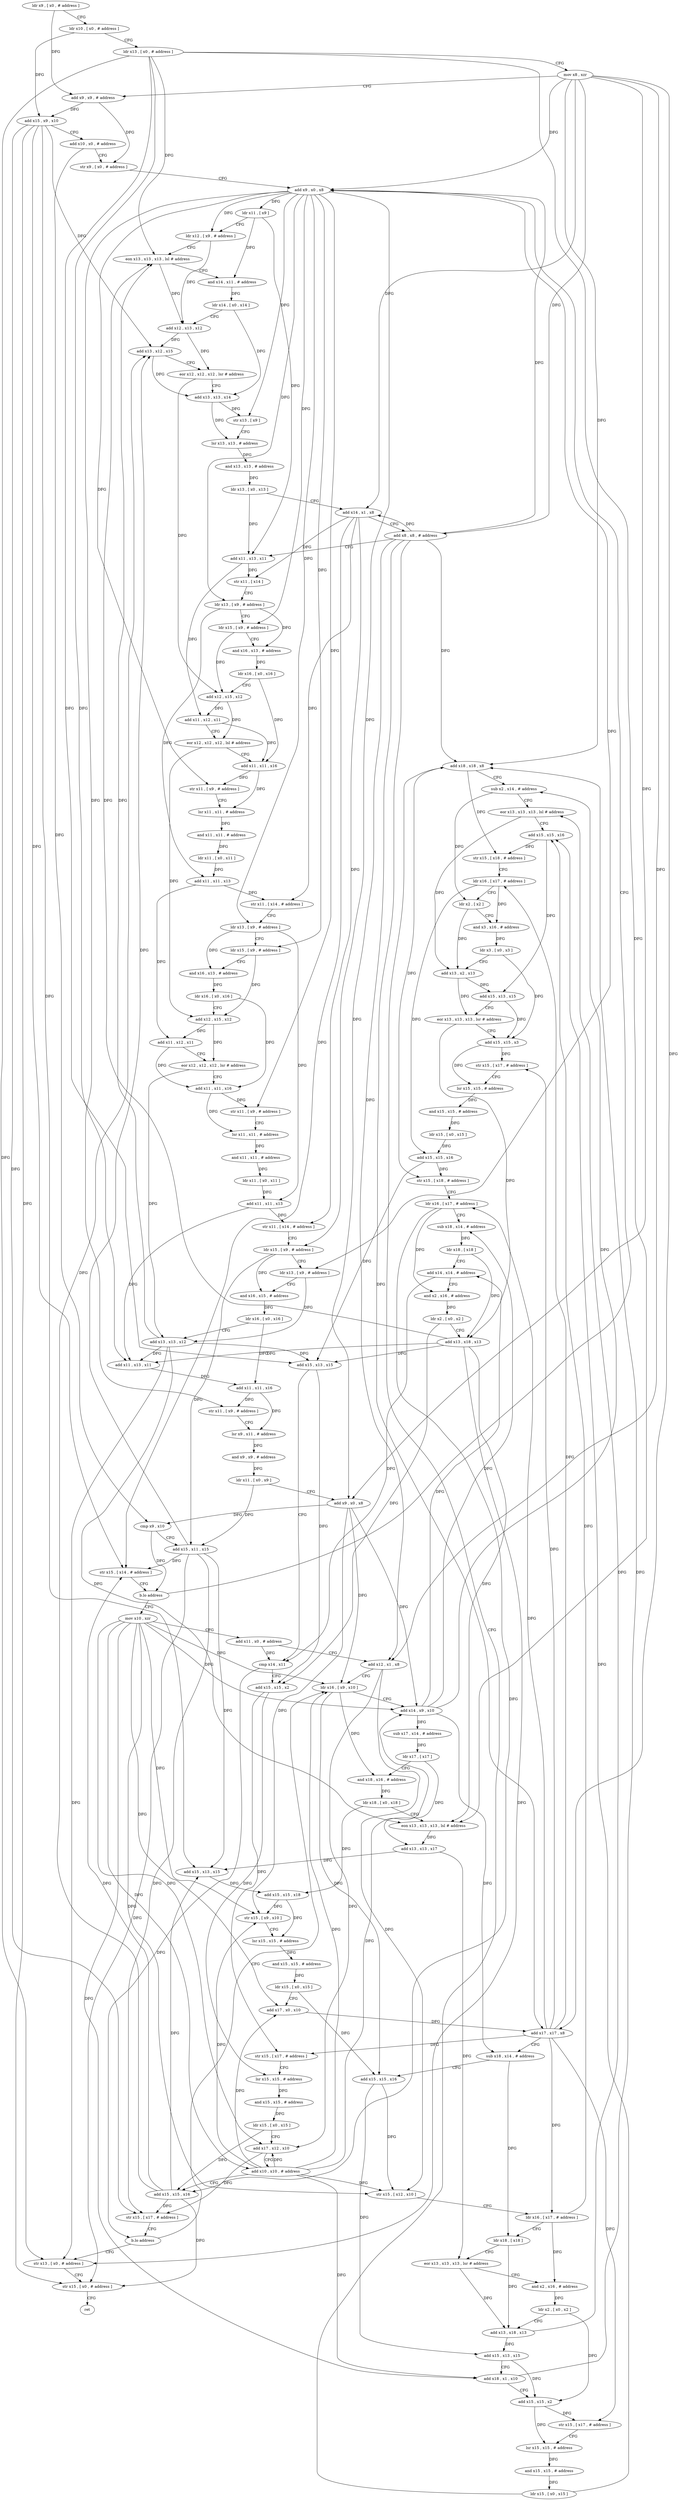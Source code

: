 digraph "func" {
"4225072" [label = "ldr x9 , [ x0 , # address ]" ]
"4225076" [label = "ldr x10 , [ x0 , # address ]" ]
"4225080" [label = "ldr x13 , [ x0 , # address ]" ]
"4225084" [label = "mov x8 , xzr" ]
"4225088" [label = "add x9 , x9 , # address" ]
"4225092" [label = "add x15 , x9 , x10" ]
"4225096" [label = "add x10 , x0 , # address" ]
"4225100" [label = "str x9 , [ x0 , # address ]" ]
"4225104" [label = "add x9 , x0 , x8" ]
"4225108" [label = "ldr x11 , [ x9 ]" ]
"4225112" [label = "ldr x12 , [ x9 , # address ]" ]
"4225116" [label = "eon x13 , x13 , x13 , lsl # address" ]
"4225120" [label = "and x14 , x11 , # address" ]
"4225124" [label = "ldr x14 , [ x0 , x14 ]" ]
"4225128" [label = "add x12 , x13 , x12" ]
"4225132" [label = "add x13 , x12 , x15" ]
"4225136" [label = "eor x12 , x12 , x12 , lsr # address" ]
"4225140" [label = "add x13 , x13 , x14" ]
"4225144" [label = "str x13 , [ x9 ]" ]
"4225148" [label = "lsr x13 , x13 , # address" ]
"4225152" [label = "and x13 , x13 , # address" ]
"4225156" [label = "ldr x13 , [ x0 , x13 ]" ]
"4225160" [label = "add x14 , x1 , x8" ]
"4225164" [label = "add x8 , x8 , # address" ]
"4225168" [label = "add x11 , x13 , x11" ]
"4225172" [label = "str x11 , [ x14 ]" ]
"4225176" [label = "ldr x13 , [ x9 , # address ]" ]
"4225180" [label = "ldr x15 , [ x9 , # address ]" ]
"4225184" [label = "and x16 , x13 , # address" ]
"4225188" [label = "ldr x16 , [ x0 , x16 ]" ]
"4225192" [label = "add x12 , x15 , x12" ]
"4225196" [label = "add x11 , x12 , x11" ]
"4225200" [label = "eor x12 , x12 , x12 , lsl # address" ]
"4225204" [label = "add x11 , x11 , x16" ]
"4225208" [label = "str x11 , [ x9 , # address ]" ]
"4225212" [label = "lsr x11 , x11 , # address" ]
"4225216" [label = "and x11 , x11 , # address" ]
"4225220" [label = "ldr x11 , [ x0 , x11 ]" ]
"4225224" [label = "add x11 , x11 , x13" ]
"4225228" [label = "str x11 , [ x14 , # address ]" ]
"4225232" [label = "ldr x13 , [ x9 , # address ]" ]
"4225236" [label = "ldr x15 , [ x9 , # address ]" ]
"4225240" [label = "and x16 , x13 , # address" ]
"4225244" [label = "ldr x16 , [ x0 , x16 ]" ]
"4225248" [label = "add x12 , x15 , x12" ]
"4225252" [label = "add x11 , x12 , x11" ]
"4225256" [label = "eor x12 , x12 , x12 , lsr # address" ]
"4225260" [label = "add x11 , x11 , x16" ]
"4225264" [label = "str x11 , [ x9 , # address ]" ]
"4225268" [label = "lsr x11 , x11 , # address" ]
"4225272" [label = "and x11 , x11 , # address" ]
"4225276" [label = "ldr x11 , [ x0 , x11 ]" ]
"4225280" [label = "add x11 , x11 , x13" ]
"4225284" [label = "str x11 , [ x14 , # address ]" ]
"4225288" [label = "ldr x15 , [ x9 , # address ]" ]
"4225292" [label = "ldr x13 , [ x9 , # address ]" ]
"4225296" [label = "and x16 , x15 , # address" ]
"4225300" [label = "ldr x16 , [ x0 , x16 ]" ]
"4225304" [label = "add x13 , x13 , x12" ]
"4225308" [label = "add x11 , x13 , x11" ]
"4225312" [label = "add x11 , x11 , x16" ]
"4225316" [label = "str x11 , [ x9 , # address ]" ]
"4225320" [label = "lsr x9 , x11 , # address" ]
"4225324" [label = "and x9 , x9 , # address" ]
"4225328" [label = "ldr x11 , [ x0 , x9 ]" ]
"4225332" [label = "add x9 , x0 , x8" ]
"4225336" [label = "cmp x9 , x10" ]
"4225340" [label = "add x15 , x11 , x15" ]
"4225344" [label = "str x15 , [ x14 , # address ]" ]
"4225348" [label = "b.lo address" ]
"4225352" [label = "mov x10 , xzr" ]
"4225356" [label = "add x11 , x0 , # address" ]
"4225360" [label = "add x12 , x1 , x8" ]
"4225364" [label = "ldr x16 , [ x9 , x10 ]" ]
"4225368" [label = "add x14 , x9 , x10" ]
"4225372" [label = "sub x17 , x14 , # address" ]
"4225376" [label = "ldr x17 , [ x17 ]" ]
"4225380" [label = "and x18 , x16 , # address" ]
"4225384" [label = "ldr x18 , [ x0 , x18 ]" ]
"4225388" [label = "eon x13 , x13 , x13 , lsl # address" ]
"4225392" [label = "add x13 , x13 , x17" ]
"4225396" [label = "add x15 , x13 , x15" ]
"4225400" [label = "add x15 , x15 , x18" ]
"4225404" [label = "str x15 , [ x9 , x10 ]" ]
"4225408" [label = "lsr x15 , x15 , # address" ]
"4225412" [label = "and x15 , x15 , # address" ]
"4225416" [label = "ldr x15 , [ x0 , x15 ]" ]
"4225420" [label = "add x17 , x0 , x10" ]
"4225424" [label = "add x17 , x17 , x8" ]
"4225428" [label = "sub x18 , x14 , # address" ]
"4225432" [label = "add x15 , x15 , x16" ]
"4225436" [label = "str x15 , [ x12 , x10 ]" ]
"4225440" [label = "ldr x16 , [ x17 , # address ]" ]
"4225444" [label = "ldr x18 , [ x18 ]" ]
"4225448" [label = "eor x13 , x13 , x13 , lsr # address" ]
"4225452" [label = "and x2 , x16 , # address" ]
"4225456" [label = "ldr x2 , [ x0 , x2 ]" ]
"4225460" [label = "add x13 , x18 , x13" ]
"4225464" [label = "add x15 , x13 , x15" ]
"4225468" [label = "add x18 , x1 , x10" ]
"4225472" [label = "add x15 , x15 , x2" ]
"4225476" [label = "str x15 , [ x17 , # address ]" ]
"4225480" [label = "lsr x15 , x15 , # address" ]
"4225484" [label = "and x15 , x15 , # address" ]
"4225488" [label = "ldr x15 , [ x0 , x15 ]" ]
"4225492" [label = "add x18 , x18 , x8" ]
"4225496" [label = "sub x2 , x14 , # address" ]
"4225500" [label = "eor x13 , x13 , x13 , lsl # address" ]
"4225504" [label = "add x15 , x15 , x16" ]
"4225508" [label = "str x15 , [ x18 , # address ]" ]
"4225512" [label = "ldr x16 , [ x17 , # address ]" ]
"4225516" [label = "ldr x2 , [ x2 ]" ]
"4225520" [label = "and x3 , x16 , # address" ]
"4225524" [label = "ldr x3 , [ x0 , x3 ]" ]
"4225528" [label = "add x13 , x2 , x13" ]
"4225532" [label = "add x15 , x13 , x15" ]
"4225536" [label = "eor x13 , x13 , x13 , lsr # address" ]
"4225540" [label = "add x15 , x15 , x3" ]
"4225544" [label = "str x15 , [ x17 , # address ]" ]
"4225548" [label = "lsr x15 , x15 , # address" ]
"4225552" [label = "and x15 , x15 , # address" ]
"4225556" [label = "ldr x15 , [ x0 , x15 ]" ]
"4225560" [label = "add x15 , x15 , x16" ]
"4225564" [label = "str x15 , [ x18 , # address ]" ]
"4225568" [label = "ldr x16 , [ x17 , # address ]" ]
"4225572" [label = "sub x18 , x14 , # address" ]
"4225576" [label = "ldr x18 , [ x18 ]" ]
"4225580" [label = "add x14 , x14 , # address" ]
"4225584" [label = "and x2 , x16 , # address" ]
"4225588" [label = "ldr x2 , [ x0 , x2 ]" ]
"4225592" [label = "add x13 , x18 , x13" ]
"4225596" [label = "add x15 , x13 , x15" ]
"4225600" [label = "cmp x14 , x11" ]
"4225604" [label = "add x15 , x15 , x2" ]
"4225608" [label = "str x15 , [ x17 , # address ]" ]
"4225612" [label = "lsr x15 , x15 , # address" ]
"4225616" [label = "and x15 , x15 , # address" ]
"4225620" [label = "ldr x15 , [ x0 , x15 ]" ]
"4225624" [label = "add x17 , x12 , x10" ]
"4225628" [label = "add x10 , x10 , # address" ]
"4225632" [label = "add x15 , x15 , x16" ]
"4225636" [label = "str x15 , [ x17 , # address ]" ]
"4225640" [label = "b.lo address" ]
"4225644" [label = "str x13 , [ x0 , # address ]" ]
"4225648" [label = "str x15 , [ x0 , # address ]" ]
"4225652" [label = "ret" ]
"4225072" -> "4225076" [ label = "CFG" ]
"4225072" -> "4225088" [ label = "DFG" ]
"4225076" -> "4225080" [ label = "CFG" ]
"4225076" -> "4225092" [ label = "DFG" ]
"4225080" -> "4225084" [ label = "CFG" ]
"4225080" -> "4225116" [ label = "DFG" ]
"4225080" -> "4225308" [ label = "DFG" ]
"4225080" -> "4225388" [ label = "DFG" ]
"4225080" -> "4225596" [ label = "DFG" ]
"4225080" -> "4225644" [ label = "DFG" ]
"4225084" -> "4225088" [ label = "CFG" ]
"4225084" -> "4225104" [ label = "DFG" ]
"4225084" -> "4225160" [ label = "DFG" ]
"4225084" -> "4225164" [ label = "DFG" ]
"4225084" -> "4225332" [ label = "DFG" ]
"4225084" -> "4225360" [ label = "DFG" ]
"4225084" -> "4225424" [ label = "DFG" ]
"4225084" -> "4225492" [ label = "DFG" ]
"4225088" -> "4225092" [ label = "DFG" ]
"4225088" -> "4225100" [ label = "DFG" ]
"4225092" -> "4225096" [ label = "CFG" ]
"4225092" -> "4225132" [ label = "DFG" ]
"4225092" -> "4225344" [ label = "DFG" ]
"4225092" -> "4225396" [ label = "DFG" ]
"4225092" -> "4225636" [ label = "DFG" ]
"4225092" -> "4225648" [ label = "DFG" ]
"4225096" -> "4225100" [ label = "CFG" ]
"4225096" -> "4225336" [ label = "DFG" ]
"4225100" -> "4225104" [ label = "CFG" ]
"4225104" -> "4225108" [ label = "DFG" ]
"4225104" -> "4225112" [ label = "DFG" ]
"4225104" -> "4225144" [ label = "DFG" ]
"4225104" -> "4225176" [ label = "DFG" ]
"4225104" -> "4225180" [ label = "DFG" ]
"4225104" -> "4225208" [ label = "DFG" ]
"4225104" -> "4225232" [ label = "DFG" ]
"4225104" -> "4225236" [ label = "DFG" ]
"4225104" -> "4225264" [ label = "DFG" ]
"4225104" -> "4225288" [ label = "DFG" ]
"4225104" -> "4225292" [ label = "DFG" ]
"4225104" -> "4225316" [ label = "DFG" ]
"4225108" -> "4225112" [ label = "CFG" ]
"4225108" -> "4225120" [ label = "DFG" ]
"4225108" -> "4225168" [ label = "DFG" ]
"4225112" -> "4225116" [ label = "CFG" ]
"4225112" -> "4225128" [ label = "DFG" ]
"4225116" -> "4225120" [ label = "CFG" ]
"4225116" -> "4225128" [ label = "DFG" ]
"4225120" -> "4225124" [ label = "DFG" ]
"4225124" -> "4225128" [ label = "CFG" ]
"4225124" -> "4225140" [ label = "DFG" ]
"4225128" -> "4225132" [ label = "DFG" ]
"4225128" -> "4225136" [ label = "DFG" ]
"4225132" -> "4225136" [ label = "CFG" ]
"4225132" -> "4225140" [ label = "DFG" ]
"4225136" -> "4225140" [ label = "CFG" ]
"4225136" -> "4225192" [ label = "DFG" ]
"4225140" -> "4225144" [ label = "DFG" ]
"4225140" -> "4225148" [ label = "DFG" ]
"4225144" -> "4225148" [ label = "CFG" ]
"4225148" -> "4225152" [ label = "DFG" ]
"4225152" -> "4225156" [ label = "DFG" ]
"4225156" -> "4225160" [ label = "CFG" ]
"4225156" -> "4225168" [ label = "DFG" ]
"4225160" -> "4225164" [ label = "CFG" ]
"4225160" -> "4225172" [ label = "DFG" ]
"4225160" -> "4225228" [ label = "DFG" ]
"4225160" -> "4225284" [ label = "DFG" ]
"4225160" -> "4225344" [ label = "DFG" ]
"4225164" -> "4225168" [ label = "CFG" ]
"4225164" -> "4225104" [ label = "DFG" ]
"4225164" -> "4225160" [ label = "DFG" ]
"4225164" -> "4225332" [ label = "DFG" ]
"4225164" -> "4225360" [ label = "DFG" ]
"4225164" -> "4225424" [ label = "DFG" ]
"4225164" -> "4225492" [ label = "DFG" ]
"4225168" -> "4225172" [ label = "DFG" ]
"4225168" -> "4225196" [ label = "DFG" ]
"4225172" -> "4225176" [ label = "CFG" ]
"4225176" -> "4225180" [ label = "CFG" ]
"4225176" -> "4225184" [ label = "DFG" ]
"4225176" -> "4225224" [ label = "DFG" ]
"4225180" -> "4225184" [ label = "CFG" ]
"4225180" -> "4225192" [ label = "DFG" ]
"4225184" -> "4225188" [ label = "DFG" ]
"4225188" -> "4225192" [ label = "CFG" ]
"4225188" -> "4225204" [ label = "DFG" ]
"4225192" -> "4225196" [ label = "DFG" ]
"4225192" -> "4225200" [ label = "DFG" ]
"4225196" -> "4225200" [ label = "CFG" ]
"4225196" -> "4225204" [ label = "DFG" ]
"4225200" -> "4225204" [ label = "CFG" ]
"4225200" -> "4225248" [ label = "DFG" ]
"4225204" -> "4225208" [ label = "DFG" ]
"4225204" -> "4225212" [ label = "DFG" ]
"4225208" -> "4225212" [ label = "CFG" ]
"4225212" -> "4225216" [ label = "DFG" ]
"4225216" -> "4225220" [ label = "DFG" ]
"4225220" -> "4225224" [ label = "DFG" ]
"4225224" -> "4225228" [ label = "DFG" ]
"4225224" -> "4225252" [ label = "DFG" ]
"4225228" -> "4225232" [ label = "CFG" ]
"4225232" -> "4225236" [ label = "CFG" ]
"4225232" -> "4225240" [ label = "DFG" ]
"4225232" -> "4225280" [ label = "DFG" ]
"4225236" -> "4225240" [ label = "CFG" ]
"4225236" -> "4225248" [ label = "DFG" ]
"4225240" -> "4225244" [ label = "DFG" ]
"4225244" -> "4225248" [ label = "CFG" ]
"4225244" -> "4225260" [ label = "DFG" ]
"4225248" -> "4225252" [ label = "DFG" ]
"4225248" -> "4225256" [ label = "DFG" ]
"4225252" -> "4225256" [ label = "CFG" ]
"4225252" -> "4225260" [ label = "DFG" ]
"4225256" -> "4225260" [ label = "CFG" ]
"4225256" -> "4225304" [ label = "DFG" ]
"4225260" -> "4225264" [ label = "DFG" ]
"4225260" -> "4225268" [ label = "DFG" ]
"4225264" -> "4225268" [ label = "CFG" ]
"4225268" -> "4225272" [ label = "DFG" ]
"4225272" -> "4225276" [ label = "DFG" ]
"4225276" -> "4225280" [ label = "DFG" ]
"4225280" -> "4225284" [ label = "DFG" ]
"4225280" -> "4225308" [ label = "DFG" ]
"4225284" -> "4225288" [ label = "CFG" ]
"4225288" -> "4225292" [ label = "CFG" ]
"4225288" -> "4225296" [ label = "DFG" ]
"4225288" -> "4225340" [ label = "DFG" ]
"4225292" -> "4225296" [ label = "CFG" ]
"4225292" -> "4225304" [ label = "DFG" ]
"4225296" -> "4225300" [ label = "DFG" ]
"4225300" -> "4225304" [ label = "CFG" ]
"4225300" -> "4225312" [ label = "DFG" ]
"4225304" -> "4225308" [ label = "DFG" ]
"4225304" -> "4225116" [ label = "DFG" ]
"4225304" -> "4225388" [ label = "DFG" ]
"4225304" -> "4225596" [ label = "DFG" ]
"4225304" -> "4225644" [ label = "DFG" ]
"4225308" -> "4225312" [ label = "DFG" ]
"4225312" -> "4225316" [ label = "DFG" ]
"4225312" -> "4225320" [ label = "DFG" ]
"4225316" -> "4225320" [ label = "CFG" ]
"4225320" -> "4225324" [ label = "DFG" ]
"4225324" -> "4225328" [ label = "DFG" ]
"4225328" -> "4225332" [ label = "CFG" ]
"4225328" -> "4225340" [ label = "DFG" ]
"4225332" -> "4225336" [ label = "DFG" ]
"4225332" -> "4225364" [ label = "DFG" ]
"4225332" -> "4225368" [ label = "DFG" ]
"4225332" -> "4225404" [ label = "DFG" ]
"4225336" -> "4225340" [ label = "CFG" ]
"4225336" -> "4225348" [ label = "DFG" ]
"4225340" -> "4225344" [ label = "DFG" ]
"4225340" -> "4225132" [ label = "DFG" ]
"4225340" -> "4225396" [ label = "DFG" ]
"4225340" -> "4225636" [ label = "DFG" ]
"4225340" -> "4225648" [ label = "DFG" ]
"4225344" -> "4225348" [ label = "CFG" ]
"4225348" -> "4225104" [ label = "CFG" ]
"4225348" -> "4225352" [ label = "CFG" ]
"4225352" -> "4225356" [ label = "CFG" ]
"4225352" -> "4225364" [ label = "DFG" ]
"4225352" -> "4225368" [ label = "DFG" ]
"4225352" -> "4225404" [ label = "DFG" ]
"4225352" -> "4225420" [ label = "DFG" ]
"4225352" -> "4225436" [ label = "DFG" ]
"4225352" -> "4225468" [ label = "DFG" ]
"4225352" -> "4225624" [ label = "DFG" ]
"4225352" -> "4225628" [ label = "DFG" ]
"4225356" -> "4225360" [ label = "CFG" ]
"4225356" -> "4225600" [ label = "DFG" ]
"4225360" -> "4225364" [ label = "CFG" ]
"4225360" -> "4225436" [ label = "DFG" ]
"4225360" -> "4225624" [ label = "DFG" ]
"4225364" -> "4225368" [ label = "CFG" ]
"4225364" -> "4225380" [ label = "DFG" ]
"4225364" -> "4225432" [ label = "DFG" ]
"4225368" -> "4225372" [ label = "DFG" ]
"4225368" -> "4225428" [ label = "DFG" ]
"4225368" -> "4225496" [ label = "DFG" ]
"4225368" -> "4225572" [ label = "DFG" ]
"4225368" -> "4225580" [ label = "DFG" ]
"4225372" -> "4225376" [ label = "DFG" ]
"4225376" -> "4225380" [ label = "CFG" ]
"4225376" -> "4225392" [ label = "DFG" ]
"4225380" -> "4225384" [ label = "DFG" ]
"4225384" -> "4225388" [ label = "CFG" ]
"4225384" -> "4225400" [ label = "DFG" ]
"4225388" -> "4225392" [ label = "DFG" ]
"4225392" -> "4225396" [ label = "DFG" ]
"4225392" -> "4225448" [ label = "DFG" ]
"4225396" -> "4225400" [ label = "DFG" ]
"4225400" -> "4225404" [ label = "DFG" ]
"4225400" -> "4225408" [ label = "DFG" ]
"4225404" -> "4225408" [ label = "CFG" ]
"4225408" -> "4225412" [ label = "DFG" ]
"4225412" -> "4225416" [ label = "DFG" ]
"4225416" -> "4225420" [ label = "CFG" ]
"4225416" -> "4225432" [ label = "DFG" ]
"4225420" -> "4225424" [ label = "DFG" ]
"4225424" -> "4225428" [ label = "CFG" ]
"4225424" -> "4225440" [ label = "DFG" ]
"4225424" -> "4225476" [ label = "DFG" ]
"4225424" -> "4225512" [ label = "DFG" ]
"4225424" -> "4225544" [ label = "DFG" ]
"4225424" -> "4225568" [ label = "DFG" ]
"4225424" -> "4225608" [ label = "DFG" ]
"4225428" -> "4225432" [ label = "CFG" ]
"4225428" -> "4225444" [ label = "DFG" ]
"4225432" -> "4225436" [ label = "DFG" ]
"4225432" -> "4225464" [ label = "DFG" ]
"4225436" -> "4225440" [ label = "CFG" ]
"4225440" -> "4225444" [ label = "CFG" ]
"4225440" -> "4225452" [ label = "DFG" ]
"4225440" -> "4225504" [ label = "DFG" ]
"4225444" -> "4225448" [ label = "CFG" ]
"4225444" -> "4225460" [ label = "DFG" ]
"4225448" -> "4225452" [ label = "CFG" ]
"4225448" -> "4225460" [ label = "DFG" ]
"4225452" -> "4225456" [ label = "DFG" ]
"4225456" -> "4225460" [ label = "CFG" ]
"4225456" -> "4225472" [ label = "DFG" ]
"4225460" -> "4225464" [ label = "DFG" ]
"4225460" -> "4225500" [ label = "DFG" ]
"4225464" -> "4225468" [ label = "CFG" ]
"4225464" -> "4225472" [ label = "DFG" ]
"4225468" -> "4225472" [ label = "CFG" ]
"4225468" -> "4225492" [ label = "DFG" ]
"4225472" -> "4225476" [ label = "DFG" ]
"4225472" -> "4225480" [ label = "DFG" ]
"4225476" -> "4225480" [ label = "CFG" ]
"4225480" -> "4225484" [ label = "DFG" ]
"4225484" -> "4225488" [ label = "DFG" ]
"4225488" -> "4225492" [ label = "CFG" ]
"4225488" -> "4225504" [ label = "DFG" ]
"4225492" -> "4225496" [ label = "CFG" ]
"4225492" -> "4225508" [ label = "DFG" ]
"4225492" -> "4225564" [ label = "DFG" ]
"4225496" -> "4225500" [ label = "CFG" ]
"4225496" -> "4225516" [ label = "DFG" ]
"4225500" -> "4225504" [ label = "CFG" ]
"4225500" -> "4225528" [ label = "DFG" ]
"4225504" -> "4225508" [ label = "DFG" ]
"4225504" -> "4225532" [ label = "DFG" ]
"4225508" -> "4225512" [ label = "CFG" ]
"4225512" -> "4225516" [ label = "CFG" ]
"4225512" -> "4225520" [ label = "DFG" ]
"4225512" -> "4225560" [ label = "DFG" ]
"4225516" -> "4225520" [ label = "CFG" ]
"4225516" -> "4225528" [ label = "DFG" ]
"4225520" -> "4225524" [ label = "DFG" ]
"4225524" -> "4225528" [ label = "CFG" ]
"4225524" -> "4225540" [ label = "DFG" ]
"4225528" -> "4225532" [ label = "DFG" ]
"4225528" -> "4225536" [ label = "DFG" ]
"4225532" -> "4225536" [ label = "CFG" ]
"4225532" -> "4225540" [ label = "DFG" ]
"4225536" -> "4225540" [ label = "CFG" ]
"4225536" -> "4225592" [ label = "DFG" ]
"4225540" -> "4225544" [ label = "DFG" ]
"4225540" -> "4225548" [ label = "DFG" ]
"4225544" -> "4225548" [ label = "CFG" ]
"4225548" -> "4225552" [ label = "DFG" ]
"4225552" -> "4225556" [ label = "DFG" ]
"4225556" -> "4225560" [ label = "DFG" ]
"4225560" -> "4225564" [ label = "DFG" ]
"4225560" -> "4225596" [ label = "DFG" ]
"4225564" -> "4225568" [ label = "CFG" ]
"4225568" -> "4225572" [ label = "CFG" ]
"4225568" -> "4225584" [ label = "DFG" ]
"4225568" -> "4225632" [ label = "DFG" ]
"4225572" -> "4225576" [ label = "DFG" ]
"4225576" -> "4225580" [ label = "CFG" ]
"4225576" -> "4225592" [ label = "DFG" ]
"4225580" -> "4225584" [ label = "CFG" ]
"4225580" -> "4225600" [ label = "DFG" ]
"4225584" -> "4225588" [ label = "DFG" ]
"4225588" -> "4225592" [ label = "CFG" ]
"4225588" -> "4225604" [ label = "DFG" ]
"4225592" -> "4225596" [ label = "DFG" ]
"4225592" -> "4225116" [ label = "DFG" ]
"4225592" -> "4225388" [ label = "DFG" ]
"4225592" -> "4225308" [ label = "DFG" ]
"4225592" -> "4225644" [ label = "DFG" ]
"4225596" -> "4225600" [ label = "CFG" ]
"4225596" -> "4225604" [ label = "DFG" ]
"4225600" -> "4225604" [ label = "CFG" ]
"4225600" -> "4225640" [ label = "DFG" ]
"4225604" -> "4225608" [ label = "DFG" ]
"4225604" -> "4225612" [ label = "DFG" ]
"4225608" -> "4225612" [ label = "CFG" ]
"4225612" -> "4225616" [ label = "DFG" ]
"4225616" -> "4225620" [ label = "DFG" ]
"4225620" -> "4225624" [ label = "CFG" ]
"4225620" -> "4225632" [ label = "DFG" ]
"4225624" -> "4225628" [ label = "CFG" ]
"4225624" -> "4225636" [ label = "DFG" ]
"4225628" -> "4225632" [ label = "CFG" ]
"4225628" -> "4225364" [ label = "DFG" ]
"4225628" -> "4225368" [ label = "DFG" ]
"4225628" -> "4225420" [ label = "DFG" ]
"4225628" -> "4225468" [ label = "DFG" ]
"4225628" -> "4225624" [ label = "DFG" ]
"4225628" -> "4225404" [ label = "DFG" ]
"4225628" -> "4225436" [ label = "DFG" ]
"4225632" -> "4225636" [ label = "DFG" ]
"4225632" -> "4225132" [ label = "DFG" ]
"4225632" -> "4225344" [ label = "DFG" ]
"4225632" -> "4225396" [ label = "DFG" ]
"4225632" -> "4225648" [ label = "DFG" ]
"4225636" -> "4225640" [ label = "CFG" ]
"4225640" -> "4225364" [ label = "CFG" ]
"4225640" -> "4225644" [ label = "CFG" ]
"4225644" -> "4225648" [ label = "CFG" ]
"4225648" -> "4225652" [ label = "CFG" ]
}
